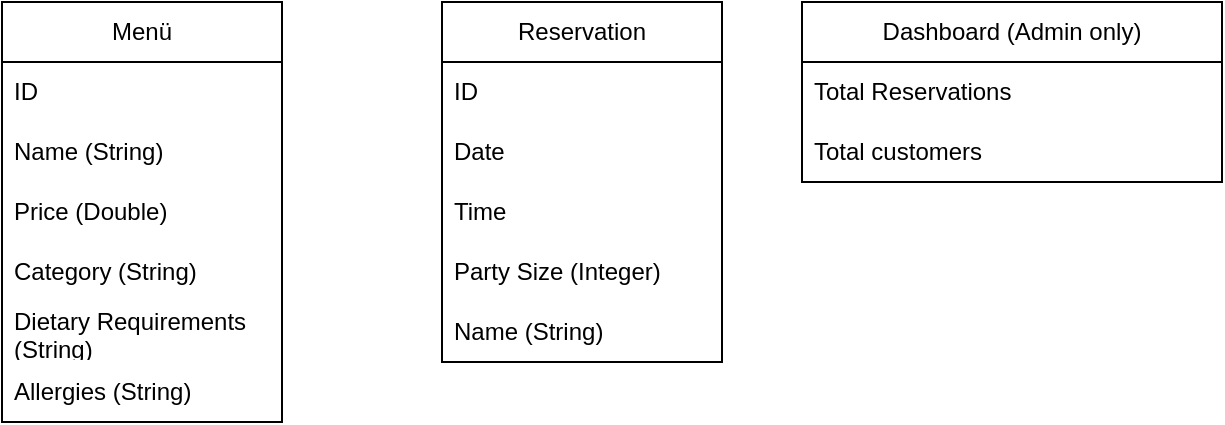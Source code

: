 <mxfile version="27.1.4">
  <diagram name="Seite-1" id="dNhwk4EgpiEUUm_5k74J">
    <mxGraphModel dx="891" dy="418" grid="1" gridSize="10" guides="1" tooltips="1" connect="1" arrows="1" fold="1" page="1" pageScale="1" pageWidth="827" pageHeight="1169" math="0" shadow="0">
      <root>
        <mxCell id="0" />
        <mxCell id="1" parent="0" />
        <mxCell id="b-uZ1-6jpILjoQm_Em3R-1" value="Menü" style="swimlane;fontStyle=0;childLayout=stackLayout;horizontal=1;startSize=30;horizontalStack=0;resizeParent=1;resizeParentMax=0;resizeLast=0;collapsible=1;marginBottom=0;whiteSpace=wrap;html=1;" vertex="1" parent="1">
          <mxGeometry x="360" y="280" width="140" height="210" as="geometry">
            <mxRectangle x="-610" y="120" width="100" height="30" as="alternateBounds" />
          </mxGeometry>
        </mxCell>
        <mxCell id="b-uZ1-6jpILjoQm_Em3R-2" value="ID" style="text;strokeColor=none;fillColor=none;align=left;verticalAlign=middle;spacingLeft=4;spacingRight=4;overflow=hidden;points=[[0,0.5],[1,0.5]];portConstraint=eastwest;rotatable=0;whiteSpace=wrap;html=1;" vertex="1" parent="b-uZ1-6jpILjoQm_Em3R-1">
          <mxGeometry y="30" width="140" height="30" as="geometry" />
        </mxCell>
        <mxCell id="b-uZ1-6jpILjoQm_Em3R-3" value="Name (String)" style="text;strokeColor=none;fillColor=none;align=left;verticalAlign=middle;spacingLeft=4;spacingRight=4;overflow=hidden;points=[[0,0.5],[1,0.5]];portConstraint=eastwest;rotatable=0;whiteSpace=wrap;html=1;" vertex="1" parent="b-uZ1-6jpILjoQm_Em3R-1">
          <mxGeometry y="60" width="140" height="30" as="geometry" />
        </mxCell>
        <mxCell id="b-uZ1-6jpILjoQm_Em3R-4" value="Price (Double)" style="text;strokeColor=none;fillColor=none;align=left;verticalAlign=middle;spacingLeft=4;spacingRight=4;overflow=hidden;points=[[0,0.5],[1,0.5]];portConstraint=eastwest;rotatable=0;whiteSpace=wrap;html=1;" vertex="1" parent="b-uZ1-6jpILjoQm_Em3R-1">
          <mxGeometry y="90" width="140" height="30" as="geometry" />
        </mxCell>
        <mxCell id="b-uZ1-6jpILjoQm_Em3R-5" value="Category (String)" style="text;strokeColor=none;fillColor=none;align=left;verticalAlign=middle;spacingLeft=4;spacingRight=4;overflow=hidden;points=[[0,0.5],[1,0.5]];portConstraint=eastwest;rotatable=0;whiteSpace=wrap;html=1;" vertex="1" parent="b-uZ1-6jpILjoQm_Em3R-1">
          <mxGeometry y="120" width="140" height="30" as="geometry" />
        </mxCell>
        <mxCell id="b-uZ1-6jpILjoQm_Em3R-6" value="Dietary Requirements (String)" style="text;strokeColor=none;fillColor=none;align=left;verticalAlign=middle;spacingLeft=4;spacingRight=4;overflow=hidden;points=[[0,0.5],[1,0.5]];portConstraint=eastwest;rotatable=0;whiteSpace=wrap;html=1;" vertex="1" parent="b-uZ1-6jpILjoQm_Em3R-1">
          <mxGeometry y="150" width="140" height="30" as="geometry" />
        </mxCell>
        <mxCell id="b-uZ1-6jpILjoQm_Em3R-7" value="Allergies (String)" style="text;strokeColor=none;fillColor=none;align=left;verticalAlign=middle;spacingLeft=4;spacingRight=4;overflow=hidden;points=[[0,0.5],[1,0.5]];portConstraint=eastwest;rotatable=0;whiteSpace=wrap;html=1;" vertex="1" parent="b-uZ1-6jpILjoQm_Em3R-1">
          <mxGeometry y="180" width="140" height="30" as="geometry" />
        </mxCell>
        <mxCell id="b-uZ1-6jpILjoQm_Em3R-8" value="Reservation" style="swimlane;fontStyle=0;childLayout=stackLayout;horizontal=1;startSize=30;horizontalStack=0;resizeParent=1;resizeParentMax=0;resizeLast=0;collapsible=1;marginBottom=0;whiteSpace=wrap;html=1;" vertex="1" parent="1">
          <mxGeometry x="580" y="280" width="140" height="180" as="geometry">
            <mxRectangle x="-610" y="120" width="100" height="30" as="alternateBounds" />
          </mxGeometry>
        </mxCell>
        <mxCell id="b-uZ1-6jpILjoQm_Em3R-9" value="ID" style="text;strokeColor=none;fillColor=none;align=left;verticalAlign=middle;spacingLeft=4;spacingRight=4;overflow=hidden;points=[[0,0.5],[1,0.5]];portConstraint=eastwest;rotatable=0;whiteSpace=wrap;html=1;" vertex="1" parent="b-uZ1-6jpILjoQm_Em3R-8">
          <mxGeometry y="30" width="140" height="30" as="geometry" />
        </mxCell>
        <mxCell id="b-uZ1-6jpILjoQm_Em3R-10" value="Date" style="text;strokeColor=none;fillColor=none;align=left;verticalAlign=middle;spacingLeft=4;spacingRight=4;overflow=hidden;points=[[0,0.5],[1,0.5]];portConstraint=eastwest;rotatable=0;whiteSpace=wrap;html=1;" vertex="1" parent="b-uZ1-6jpILjoQm_Em3R-8">
          <mxGeometry y="60" width="140" height="30" as="geometry" />
        </mxCell>
        <mxCell id="b-uZ1-6jpILjoQm_Em3R-11" value="Time" style="text;strokeColor=none;fillColor=none;align=left;verticalAlign=middle;spacingLeft=4;spacingRight=4;overflow=hidden;points=[[0,0.5],[1,0.5]];portConstraint=eastwest;rotatable=0;whiteSpace=wrap;html=1;" vertex="1" parent="b-uZ1-6jpILjoQm_Em3R-8">
          <mxGeometry y="90" width="140" height="30" as="geometry" />
        </mxCell>
        <mxCell id="b-uZ1-6jpILjoQm_Em3R-12" value="Party Size (Integer)" style="text;strokeColor=none;fillColor=none;align=left;verticalAlign=middle;spacingLeft=4;spacingRight=4;overflow=hidden;points=[[0,0.5],[1,0.5]];portConstraint=eastwest;rotatable=0;whiteSpace=wrap;html=1;" vertex="1" parent="b-uZ1-6jpILjoQm_Em3R-8">
          <mxGeometry y="120" width="140" height="30" as="geometry" />
        </mxCell>
        <mxCell id="b-uZ1-6jpILjoQm_Em3R-17" value="Name (String)" style="text;strokeColor=none;fillColor=none;align=left;verticalAlign=middle;spacingLeft=4;spacingRight=4;overflow=hidden;points=[[0,0.5],[1,0.5]];portConstraint=eastwest;rotatable=0;whiteSpace=wrap;html=1;" vertex="1" parent="b-uZ1-6jpILjoQm_Em3R-8">
          <mxGeometry y="150" width="140" height="30" as="geometry" />
        </mxCell>
        <mxCell id="b-uZ1-6jpILjoQm_Em3R-13" value="Dashboard (Admin only)" style="swimlane;fontStyle=0;childLayout=stackLayout;horizontal=1;startSize=30;horizontalStack=0;resizeParent=1;resizeParentMax=0;resizeLast=0;collapsible=1;marginBottom=0;whiteSpace=wrap;html=1;" vertex="1" parent="1">
          <mxGeometry x="760" y="280" width="210" height="90" as="geometry" />
        </mxCell>
        <mxCell id="b-uZ1-6jpILjoQm_Em3R-14" value="Total Reservations" style="text;strokeColor=none;fillColor=none;align=left;verticalAlign=middle;spacingLeft=4;spacingRight=4;overflow=hidden;points=[[0,0.5],[1,0.5]];portConstraint=eastwest;rotatable=0;whiteSpace=wrap;html=1;" vertex="1" parent="b-uZ1-6jpILjoQm_Em3R-13">
          <mxGeometry y="30" width="210" height="30" as="geometry" />
        </mxCell>
        <mxCell id="b-uZ1-6jpILjoQm_Em3R-15" value="Total customers&amp;nbsp;" style="text;strokeColor=none;fillColor=none;align=left;verticalAlign=middle;spacingLeft=4;spacingRight=4;overflow=hidden;points=[[0,0.5],[1,0.5]];portConstraint=eastwest;rotatable=0;whiteSpace=wrap;html=1;" vertex="1" parent="b-uZ1-6jpILjoQm_Em3R-13">
          <mxGeometry y="60" width="210" height="30" as="geometry" />
        </mxCell>
      </root>
    </mxGraphModel>
  </diagram>
</mxfile>
